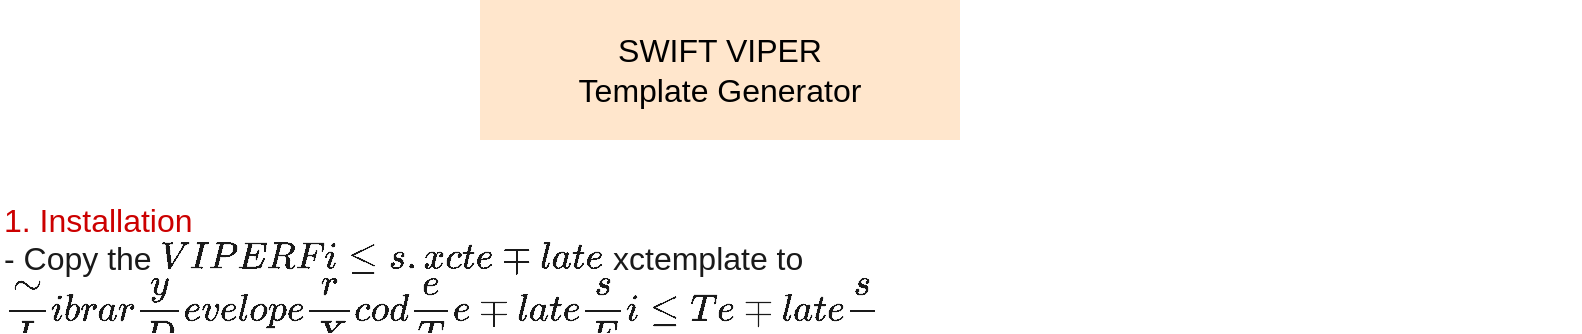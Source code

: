 <mxfile version="13.9.7" type="github">
  <diagram id="TVGfRt7p-69sMcdeizTA" name="Page-1">
    <mxGraphModel dx="906" dy="615" grid="1" gridSize="10" guides="1" tooltips="1" connect="1" arrows="1" fold="1" page="1" pageScale="1" pageWidth="850" pageHeight="1100" math="0" shadow="0">
      <root>
        <mxCell id="0" />
        <mxCell id="1" parent="0" />
        <mxCell id="Uw5UVaH-zzM0wg64r6FO-1" value="SWIFT VIPER &lt;br style=&quot;font-size: 16px;&quot;&gt;Template Generator" style="text;html=1;fillColor=#ffe6cc;align=center;verticalAlign=middle;whiteSpace=wrap;rounded=0;fontSize=16;" vertex="1" parent="1">
          <mxGeometry x="280" y="40" width="240" height="70" as="geometry" />
        </mxCell>
        <mxCell id="Uw5UVaH-zzM0wg64r6FO-2" value="1. Installation" style="text;html=1;strokeColor=none;fillColor=none;align=left;verticalAlign=middle;whiteSpace=wrap;rounded=0;fontSize=16;fontColor=#CC0000;" vertex="1" parent="1">
          <mxGeometry x="40" y="140" width="240" height="20" as="geometry" />
        </mxCell>
        <mxCell id="Uw5UVaH-zzM0wg64r6FO-3" value="- Copy the `VIPER Files.xctemplate` xctemplate&amp;nbsp;to `~/Library/Developer/Xcode/Templates/File Templates/`" style="text;html=1;strokeColor=none;fillColor=none;align=left;verticalAlign=middle;whiteSpace=wrap;rounded=0;fontSize=16;fontColor=#1A1A1A;" vertex="1" parent="1">
          <mxGeometry x="40" y="166" width="790" height="40" as="geometry" />
        </mxCell>
      </root>
    </mxGraphModel>
  </diagram>
</mxfile>
